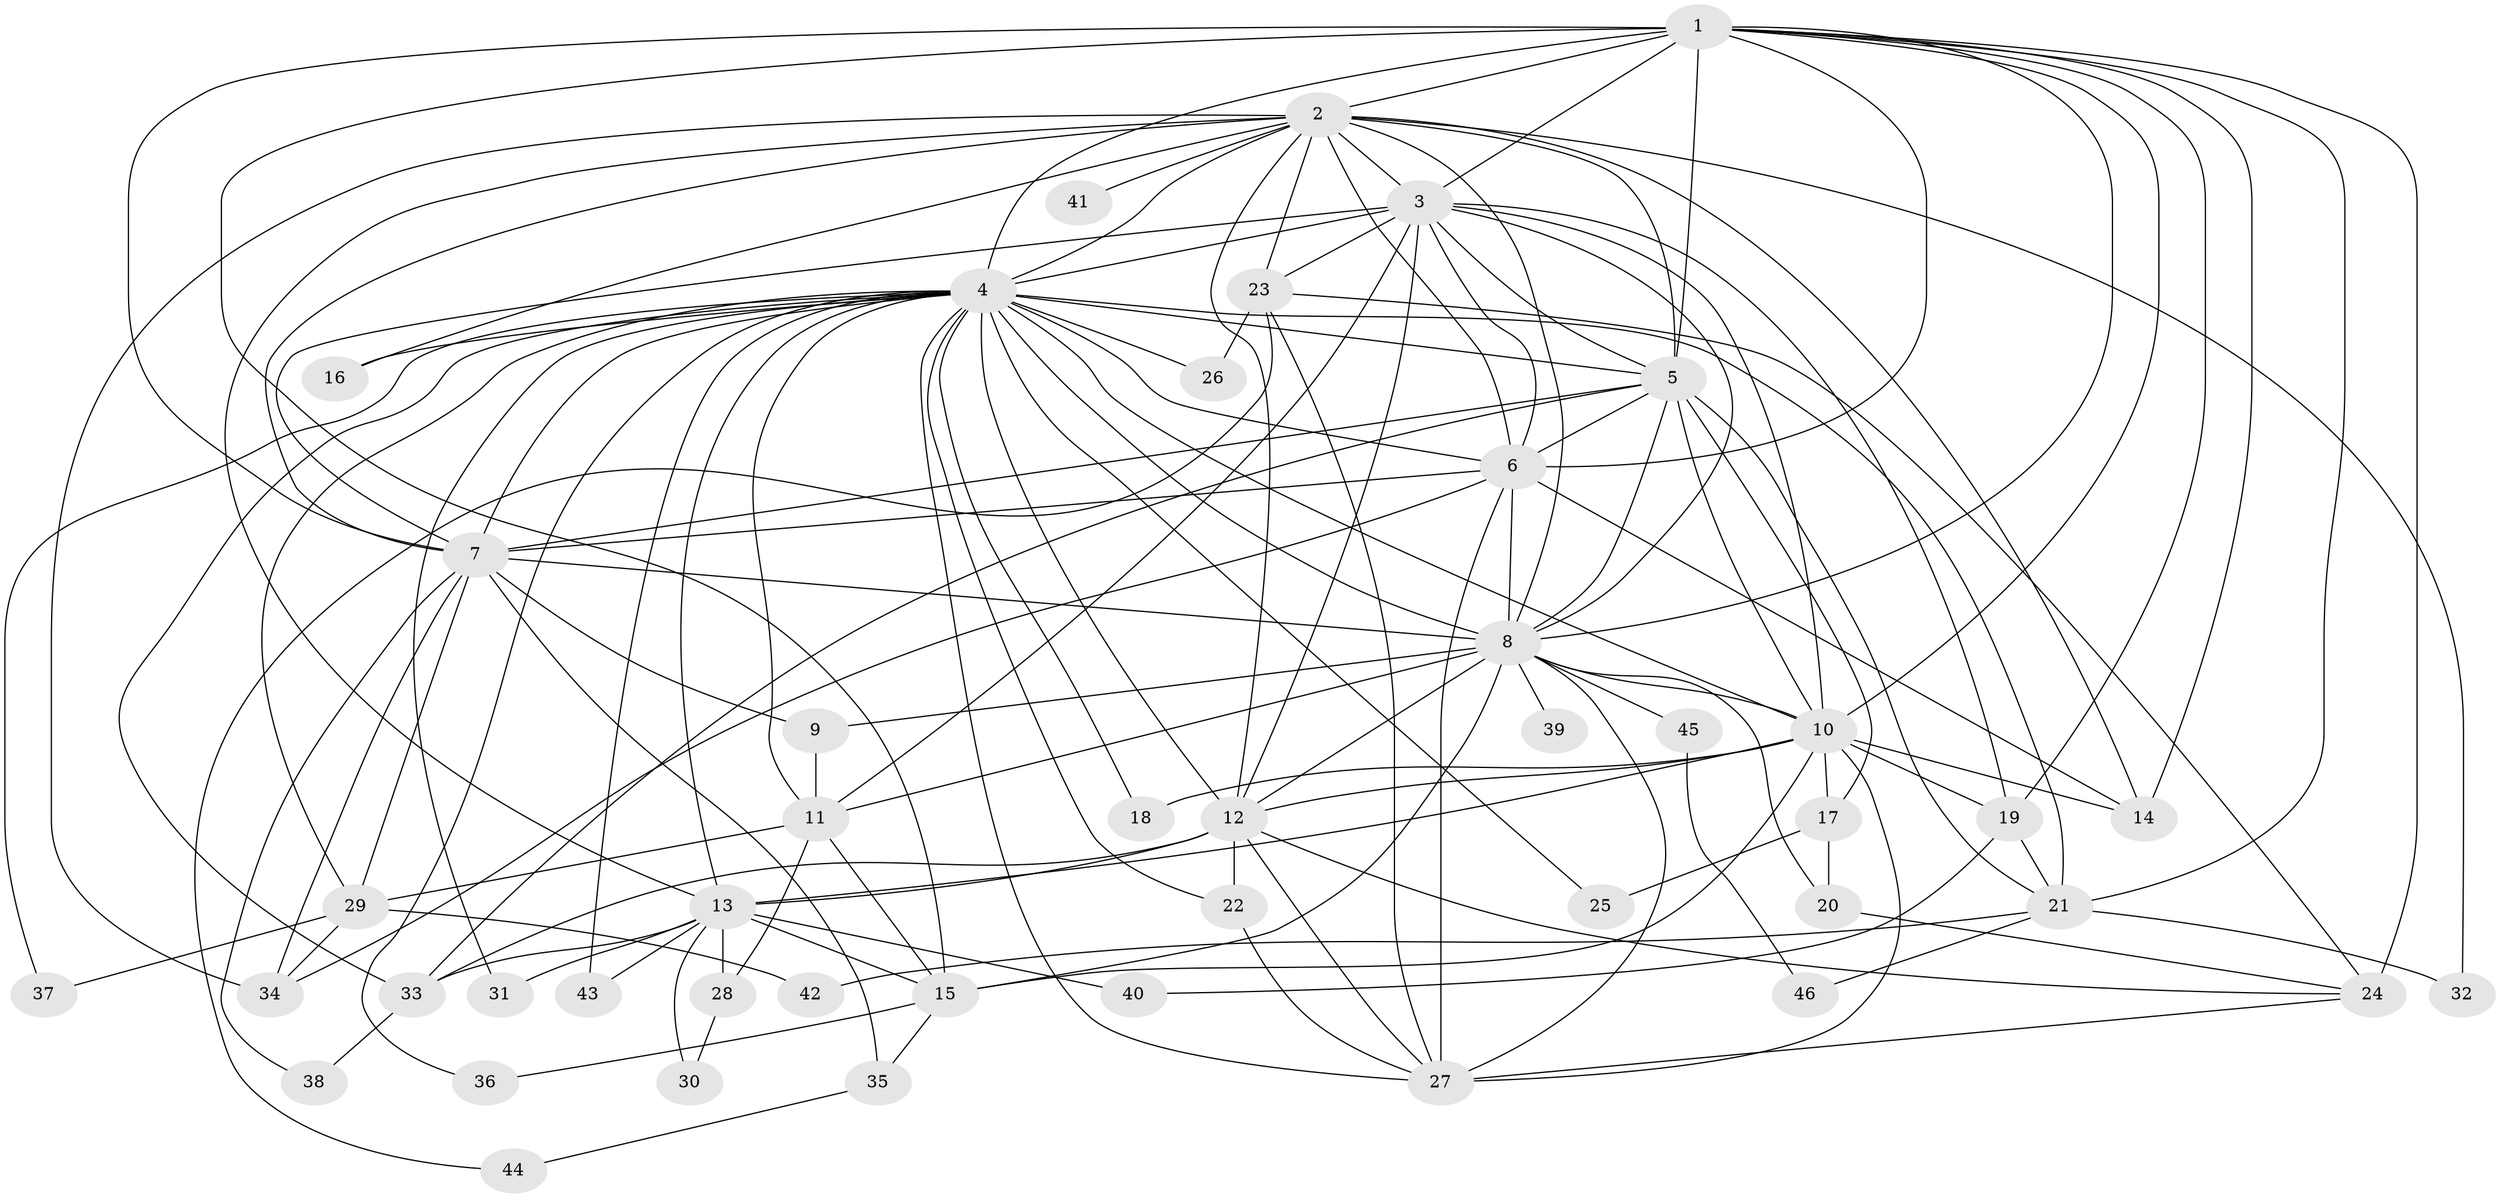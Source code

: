 // original degree distribution, {18: 0.017543859649122806, 19: 0.017543859649122806, 26: 0.017543859649122806, 31: 0.008771929824561403, 17: 0.008771929824561403, 20: 0.008771929824561403, 21: 0.008771929824561403, 3: 0.18421052631578946, 5: 0.017543859649122806, 4: 0.07894736842105263, 2: 0.5701754385964912, 10: 0.008771929824561403, 11: 0.008771929824561403, 6: 0.03508771929824561, 7: 0.008771929824561403}
// Generated by graph-tools (version 1.1) at 2025/50/03/04/25 22:50:01]
// undirected, 46 vertices, 132 edges
graph export_dot {
  node [color=gray90,style=filled];
  1;
  2;
  3;
  4;
  5;
  6;
  7;
  8;
  9;
  10;
  11;
  12;
  13;
  14;
  15;
  16;
  17;
  18;
  19;
  20;
  21;
  22;
  23;
  24;
  25;
  26;
  27;
  28;
  29;
  30;
  31;
  32;
  33;
  34;
  35;
  36;
  37;
  38;
  39;
  40;
  41;
  42;
  43;
  44;
  45;
  46;
  1 -- 2 [weight=3.0];
  1 -- 3 [weight=3.0];
  1 -- 4 [weight=4.0];
  1 -- 5 [weight=2.0];
  1 -- 6 [weight=3.0];
  1 -- 7 [weight=2.0];
  1 -- 8 [weight=3.0];
  1 -- 10 [weight=2.0];
  1 -- 14 [weight=1.0];
  1 -- 15 [weight=4.0];
  1 -- 19 [weight=1.0];
  1 -- 21 [weight=2.0];
  1 -- 24 [weight=4.0];
  2 -- 3 [weight=1.0];
  2 -- 4 [weight=2.0];
  2 -- 5 [weight=1.0];
  2 -- 6 [weight=1.0];
  2 -- 7 [weight=1.0];
  2 -- 8 [weight=1.0];
  2 -- 12 [weight=1.0];
  2 -- 13 [weight=1.0];
  2 -- 14 [weight=1.0];
  2 -- 16 [weight=1.0];
  2 -- 23 [weight=1.0];
  2 -- 32 [weight=1.0];
  2 -- 34 [weight=1.0];
  2 -- 41 [weight=1.0];
  3 -- 4 [weight=2.0];
  3 -- 5 [weight=1.0];
  3 -- 6 [weight=1.0];
  3 -- 7 [weight=1.0];
  3 -- 8 [weight=1.0];
  3 -- 10 [weight=1.0];
  3 -- 11 [weight=1.0];
  3 -- 12 [weight=11.0];
  3 -- 19 [weight=1.0];
  3 -- 23 [weight=1.0];
  4 -- 5 [weight=3.0];
  4 -- 6 [weight=2.0];
  4 -- 7 [weight=3.0];
  4 -- 8 [weight=2.0];
  4 -- 10 [weight=2.0];
  4 -- 11 [weight=1.0];
  4 -- 12 [weight=3.0];
  4 -- 13 [weight=1.0];
  4 -- 16 [weight=2.0];
  4 -- 18 [weight=1.0];
  4 -- 21 [weight=1.0];
  4 -- 22 [weight=2.0];
  4 -- 25 [weight=1.0];
  4 -- 26 [weight=1.0];
  4 -- 27 [weight=1.0];
  4 -- 29 [weight=1.0];
  4 -- 31 [weight=1.0];
  4 -- 33 [weight=1.0];
  4 -- 36 [weight=1.0];
  4 -- 37 [weight=1.0];
  4 -- 43 [weight=1.0];
  5 -- 6 [weight=1.0];
  5 -- 7 [weight=1.0];
  5 -- 8 [weight=1.0];
  5 -- 10 [weight=14.0];
  5 -- 17 [weight=2.0];
  5 -- 21 [weight=1.0];
  5 -- 33 [weight=1.0];
  6 -- 7 [weight=1.0];
  6 -- 8 [weight=1.0];
  6 -- 14 [weight=2.0];
  6 -- 27 [weight=5.0];
  6 -- 34 [weight=1.0];
  7 -- 8 [weight=2.0];
  7 -- 9 [weight=1.0];
  7 -- 29 [weight=1.0];
  7 -- 34 [weight=1.0];
  7 -- 35 [weight=1.0];
  7 -- 38 [weight=1.0];
  8 -- 9 [weight=1.0];
  8 -- 10 [weight=1.0];
  8 -- 11 [weight=1.0];
  8 -- 12 [weight=1.0];
  8 -- 15 [weight=2.0];
  8 -- 20 [weight=1.0];
  8 -- 27 [weight=1.0];
  8 -- 39 [weight=1.0];
  8 -- 45 [weight=1.0];
  9 -- 11 [weight=1.0];
  10 -- 12 [weight=3.0];
  10 -- 13 [weight=1.0];
  10 -- 14 [weight=1.0];
  10 -- 15 [weight=1.0];
  10 -- 17 [weight=1.0];
  10 -- 18 [weight=1.0];
  10 -- 19 [weight=1.0];
  10 -- 27 [weight=3.0];
  11 -- 15 [weight=1.0];
  11 -- 28 [weight=1.0];
  11 -- 29 [weight=1.0];
  12 -- 13 [weight=5.0];
  12 -- 22 [weight=2.0];
  12 -- 24 [weight=1.0];
  12 -- 27 [weight=1.0];
  12 -- 33 [weight=1.0];
  13 -- 15 [weight=1.0];
  13 -- 28 [weight=2.0];
  13 -- 30 [weight=1.0];
  13 -- 31 [weight=1.0];
  13 -- 33 [weight=1.0];
  13 -- 40 [weight=1.0];
  13 -- 43 [weight=1.0];
  15 -- 35 [weight=1.0];
  15 -- 36 [weight=1.0];
  17 -- 20 [weight=1.0];
  17 -- 25 [weight=2.0];
  19 -- 21 [weight=1.0];
  19 -- 40 [weight=1.0];
  20 -- 24 [weight=1.0];
  21 -- 32 [weight=1.0];
  21 -- 42 [weight=1.0];
  21 -- 46 [weight=1.0];
  22 -- 27 [weight=1.0];
  23 -- 24 [weight=1.0];
  23 -- 26 [weight=1.0];
  23 -- 27 [weight=1.0];
  23 -- 44 [weight=1.0];
  24 -- 27 [weight=1.0];
  28 -- 30 [weight=1.0];
  29 -- 34 [weight=1.0];
  29 -- 37 [weight=1.0];
  29 -- 42 [weight=1.0];
  33 -- 38 [weight=1.0];
  35 -- 44 [weight=1.0];
  45 -- 46 [weight=1.0];
}
